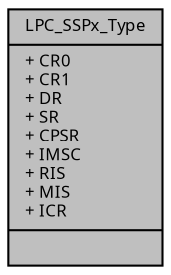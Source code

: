 digraph "LPC_SSPx_Type"
{
  edge [fontname="Sans",fontsize="8",labelfontname="Sans",labelfontsize="8"];
  node [fontname="Sans",fontsize="8",shape=record];
  Node1 [label="{LPC_SSPx_Type\n|+ CR0\l+ CR1\l+ DR\l+ SR\l+ CPSR\l+ IMSC\l+ RIS\l+ MIS\l+ ICR\l|}",height=0.2,width=0.4,color="black", fillcolor="grey75", style="filled", fontcolor="black"];
}
